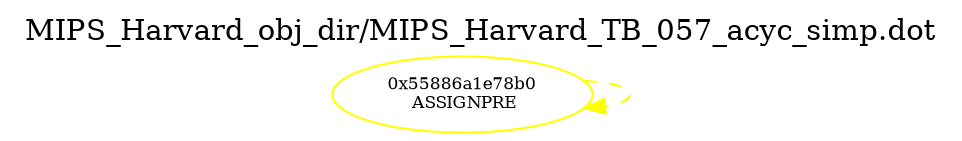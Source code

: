 digraph v3graph {
	graph	[label="MIPS_Harvard_obj_dir/MIPS_Harvard_TB_057_acyc_simp.dot",
		 labelloc=t, labeljust=l,
		 //size="7.5,10",
		 rankdir=TB];
	n0	[fontsize=8 label="0x55886a1e78b0\n ASSIGNPRE", color=yellow];
	n0 -> n0 [fontsize=8 label="" weight=3 color=yellow style=dashed];
}
